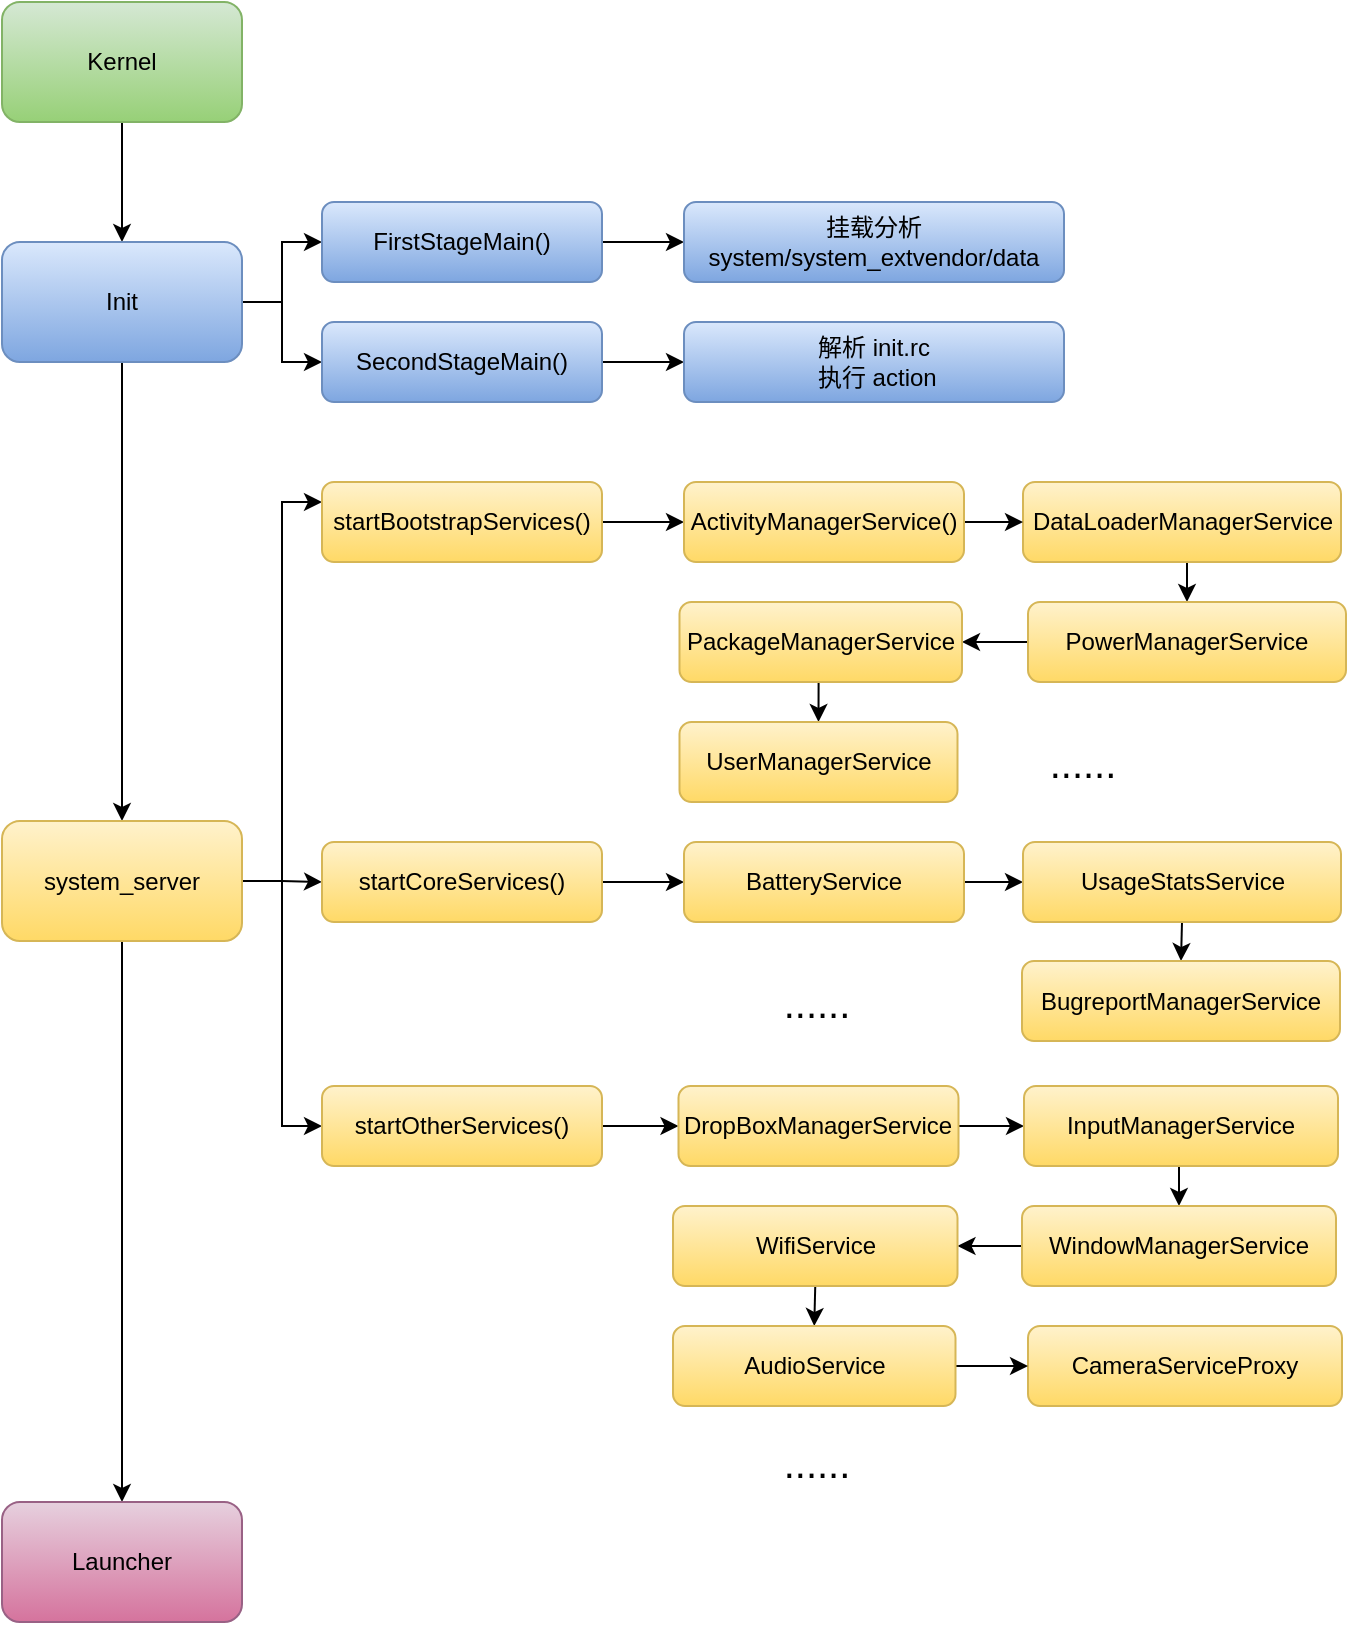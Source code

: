 <mxfile version="20.0.3" type="device"><diagram id="GAqKaMnmD69LcRUVEjX2" name="Page-1"><mxGraphModel dx="1662" dy="808" grid="1" gridSize="10" guides="1" tooltips="1" connect="1" arrows="1" fold="1" page="1" pageScale="1" pageWidth="827" pageHeight="1169" math="0" shadow="0"><root><mxCell id="0"/><mxCell id="1" parent="0"/><mxCell id="Jlh5wLQ5LgzdH3VLCjRX-4" value="" style="edgeStyle=orthogonalEdgeStyle;rounded=0;orthogonalLoop=1;jettySize=auto;html=1;" parent="1" source="Jlh5wLQ5LgzdH3VLCjRX-1" target="Jlh5wLQ5LgzdH3VLCjRX-3" edge="1"><mxGeometry relative="1" as="geometry"/></mxCell><mxCell id="Jlh5wLQ5LgzdH3VLCjRX-1" value="Kernel" style="rounded=1;whiteSpace=wrap;html=1;fillColor=#d5e8d4;strokeColor=#82b366;gradientColor=#97d077;" parent="1" vertex="1"><mxGeometry x="120" y="60" width="120" height="60" as="geometry"/></mxCell><mxCell id="Jlh5wLQ5LgzdH3VLCjRX-6" value="" style="edgeStyle=orthogonalEdgeStyle;rounded=0;orthogonalLoop=1;jettySize=auto;html=1;" parent="1" source="Jlh5wLQ5LgzdH3VLCjRX-3" target="Jlh5wLQ5LgzdH3VLCjRX-5" edge="1"><mxGeometry relative="1" as="geometry"/></mxCell><mxCell id="Jlh5wLQ5LgzdH3VLCjRX-14" style="edgeStyle=orthogonalEdgeStyle;rounded=0;orthogonalLoop=1;jettySize=auto;html=1;exitX=1;exitY=0.5;exitDx=0;exitDy=0;entryX=0;entryY=0.5;entryDx=0;entryDy=0;" parent="1" source="Jlh5wLQ5LgzdH3VLCjRX-3" target="Jlh5wLQ5LgzdH3VLCjRX-10" edge="1"><mxGeometry relative="1" as="geometry"/></mxCell><mxCell id="Jlh5wLQ5LgzdH3VLCjRX-17" style="edgeStyle=orthogonalEdgeStyle;rounded=0;orthogonalLoop=1;jettySize=auto;html=1;exitX=1;exitY=0.5;exitDx=0;exitDy=0;entryX=0;entryY=0.5;entryDx=0;entryDy=0;" parent="1" source="Jlh5wLQ5LgzdH3VLCjRX-3" target="Jlh5wLQ5LgzdH3VLCjRX-16" edge="1"><mxGeometry relative="1" as="geometry"/></mxCell><mxCell id="Jlh5wLQ5LgzdH3VLCjRX-3" value="Init" style="rounded=1;whiteSpace=wrap;html=1;fillColor=#dae8fc;gradientColor=#7ea6e0;strokeColor=#6c8ebf;" parent="1" vertex="1"><mxGeometry x="120" y="180" width="120" height="60" as="geometry"/></mxCell><mxCell id="Jlh5wLQ5LgzdH3VLCjRX-8" value="" style="edgeStyle=orthogonalEdgeStyle;rounded=0;orthogonalLoop=1;jettySize=auto;html=1;" parent="1" source="Jlh5wLQ5LgzdH3VLCjRX-5" target="Jlh5wLQ5LgzdH3VLCjRX-7" edge="1"><mxGeometry relative="1" as="geometry"/></mxCell><mxCell id="A76SbFLVLGR3nJ9C00Uu-38" value="" style="edgeStyle=orthogonalEdgeStyle;rounded=0;orthogonalLoop=1;jettySize=auto;html=1;fontSize=20;" parent="1" source="Jlh5wLQ5LgzdH3VLCjRX-5" target="Jlh5wLQ5LgzdH3VLCjRX-23" edge="1"><mxGeometry relative="1" as="geometry"/></mxCell><mxCell id="A76SbFLVLGR3nJ9C00Uu-39" style="edgeStyle=orthogonalEdgeStyle;rounded=0;orthogonalLoop=1;jettySize=auto;html=1;exitX=1;exitY=0.5;exitDx=0;exitDy=0;entryX=0;entryY=0.25;entryDx=0;entryDy=0;fontSize=20;" parent="1" source="Jlh5wLQ5LgzdH3VLCjRX-5" target="Jlh5wLQ5LgzdH3VLCjRX-22" edge="1"><mxGeometry relative="1" as="geometry"/></mxCell><mxCell id="A76SbFLVLGR3nJ9C00Uu-41" style="edgeStyle=orthogonalEdgeStyle;rounded=0;orthogonalLoop=1;jettySize=auto;html=1;exitX=1;exitY=0.5;exitDx=0;exitDy=0;entryX=0;entryY=0.5;entryDx=0;entryDy=0;fontSize=20;" parent="1" source="Jlh5wLQ5LgzdH3VLCjRX-5" target="Jlh5wLQ5LgzdH3VLCjRX-24" edge="1"><mxGeometry relative="1" as="geometry"/></mxCell><mxCell id="Jlh5wLQ5LgzdH3VLCjRX-5" value="system_server" style="rounded=1;whiteSpace=wrap;html=1;fillColor=#fff2cc;gradientColor=#ffd966;strokeColor=#d6b656;" parent="1" vertex="1"><mxGeometry x="120" y="469.5" width="120" height="60" as="geometry"/></mxCell><mxCell id="Jlh5wLQ5LgzdH3VLCjRX-7" value="Launcher" style="rounded=1;whiteSpace=wrap;html=1;fillColor=#e6d0de;gradientColor=#d5739d;strokeColor=#996185;" parent="1" vertex="1"><mxGeometry x="120" y="810" width="120" height="60" as="geometry"/></mxCell><mxCell id="Jlh5wLQ5LgzdH3VLCjRX-19" value="" style="edgeStyle=orthogonalEdgeStyle;rounded=0;orthogonalLoop=1;jettySize=auto;html=1;" parent="1" source="Jlh5wLQ5LgzdH3VLCjRX-10" target="Jlh5wLQ5LgzdH3VLCjRX-18" edge="1"><mxGeometry relative="1" as="geometry"/></mxCell><mxCell id="Jlh5wLQ5LgzdH3VLCjRX-10" value="FirstStageMain()" style="rounded=1;whiteSpace=wrap;html=1;fillColor=#dae8fc;gradientColor=#7ea6e0;strokeColor=#6c8ebf;" parent="1" vertex="1"><mxGeometry x="280" y="160" width="140" height="40" as="geometry"/></mxCell><mxCell id="Jlh5wLQ5LgzdH3VLCjRX-21" value="" style="edgeStyle=orthogonalEdgeStyle;rounded=0;orthogonalLoop=1;jettySize=auto;html=1;" parent="1" source="Jlh5wLQ5LgzdH3VLCjRX-16" target="Jlh5wLQ5LgzdH3VLCjRX-20" edge="1"><mxGeometry relative="1" as="geometry"/></mxCell><mxCell id="Jlh5wLQ5LgzdH3VLCjRX-16" value="SecondStageMain()" style="rounded=1;whiteSpace=wrap;html=1;fillColor=#dae8fc;gradientColor=#7ea6e0;strokeColor=#6c8ebf;" parent="1" vertex="1"><mxGeometry x="280" y="220" width="140" height="40" as="geometry"/></mxCell><mxCell id="Jlh5wLQ5LgzdH3VLCjRX-18" value="挂载分析&lt;br&gt;system/system_extvendor/data" style="rounded=1;whiteSpace=wrap;html=1;fillColor=#dae8fc;gradientColor=#7ea6e0;strokeColor=#6c8ebf;" parent="1" vertex="1"><mxGeometry x="461" y="160" width="190" height="40" as="geometry"/></mxCell><mxCell id="Jlh5wLQ5LgzdH3VLCjRX-20" value="解析 init.rc&lt;br&gt;&amp;nbsp;执行 action" style="rounded=1;whiteSpace=wrap;html=1;fillColor=#dae8fc;gradientColor=#7ea6e0;strokeColor=#6c8ebf;" parent="1" vertex="1"><mxGeometry x="461" y="220" width="190" height="40" as="geometry"/></mxCell><mxCell id="Jlh5wLQ5LgzdH3VLCjRX-41" value="" style="edgeStyle=orthogonalEdgeStyle;rounded=0;orthogonalLoop=1;jettySize=auto;html=1;" parent="1" source="Jlh5wLQ5LgzdH3VLCjRX-22" target="Jlh5wLQ5LgzdH3VLCjRX-40" edge="1"><mxGeometry relative="1" as="geometry"/></mxCell><mxCell id="Jlh5wLQ5LgzdH3VLCjRX-22" value="startBootstrapServices()" style="rounded=1;whiteSpace=wrap;html=1;fillColor=#fff2cc;gradientColor=#ffd966;strokeColor=#d6b656;" parent="1" vertex="1"><mxGeometry x="280" y="300" width="140" height="40" as="geometry"/></mxCell><mxCell id="Jlh5wLQ5LgzdH3VLCjRX-36" value="" style="edgeStyle=orthogonalEdgeStyle;rounded=0;orthogonalLoop=1;jettySize=auto;html=1;" parent="1" source="Jlh5wLQ5LgzdH3VLCjRX-23" target="Jlh5wLQ5LgzdH3VLCjRX-35" edge="1"><mxGeometry relative="1" as="geometry"/></mxCell><mxCell id="Jlh5wLQ5LgzdH3VLCjRX-23" value="startCoreServices()" style="rounded=1;whiteSpace=wrap;html=1;fillColor=#fff2cc;gradientColor=#ffd966;strokeColor=#d6b656;" parent="1" vertex="1"><mxGeometry x="280" y="480" width="140" height="40" as="geometry"/></mxCell><mxCell id="A76SbFLVLGR3nJ9C00Uu-34" value="" style="edgeStyle=orthogonalEdgeStyle;rounded=0;orthogonalLoop=1;jettySize=auto;html=1;" parent="1" source="Jlh5wLQ5LgzdH3VLCjRX-24" target="A76SbFLVLGR3nJ9C00Uu-1" edge="1"><mxGeometry relative="1" as="geometry"/></mxCell><mxCell id="Jlh5wLQ5LgzdH3VLCjRX-24" value="startOtherServices()" style="rounded=1;whiteSpace=wrap;html=1;fillColor=#fff2cc;gradientColor=#ffd966;strokeColor=#d6b656;" parent="1" vertex="1"><mxGeometry x="280" y="602" width="140" height="40" as="geometry"/></mxCell><mxCell id="A76SbFLVLGR3nJ9C00Uu-23" style="edgeStyle=orthogonalEdgeStyle;rounded=0;orthogonalLoop=1;jettySize=auto;html=1;exitX=0.5;exitY=1;exitDx=0;exitDy=0;entryX=0.5;entryY=0;entryDx=0;entryDy=0;" parent="1" source="Jlh5wLQ5LgzdH3VLCjRX-27" target="Jlh5wLQ5LgzdH3VLCjRX-30" edge="1"><mxGeometry relative="1" as="geometry"/></mxCell><mxCell id="Jlh5wLQ5LgzdH3VLCjRX-27" value="&lt;span style=&quot;text-align: left;&quot;&gt;DataLoaderManagerService&lt;/span&gt;" style="rounded=1;whiteSpace=wrap;html=1;fillColor=#fff2cc;gradientColor=#ffd966;strokeColor=#d6b656;" parent="1" vertex="1"><mxGeometry x="630.5" y="300" width="159" height="40" as="geometry"/></mxCell><mxCell id="A76SbFLVLGR3nJ9C00Uu-24" style="edgeStyle=orthogonalEdgeStyle;rounded=0;orthogonalLoop=1;jettySize=auto;html=1;exitX=0;exitY=0.5;exitDx=0;exitDy=0;entryX=1;entryY=0.5;entryDx=0;entryDy=0;" parent="1" source="Jlh5wLQ5LgzdH3VLCjRX-30" target="Jlh5wLQ5LgzdH3VLCjRX-32" edge="1"><mxGeometry relative="1" as="geometry"/></mxCell><mxCell id="Jlh5wLQ5LgzdH3VLCjRX-30" value="&lt;span style=&quot;text-align: left;&quot;&gt;PowerManagerService&lt;/span&gt;" style="rounded=1;whiteSpace=wrap;html=1;fillColor=#fff2cc;gradientColor=#ffd966;strokeColor=#d6b656;" parent="1" vertex="1"><mxGeometry x="633" y="360" width="159" height="40" as="geometry"/></mxCell><mxCell id="A76SbFLVLGR3nJ9C00Uu-25" style="edgeStyle=orthogonalEdgeStyle;rounded=0;orthogonalLoop=1;jettySize=auto;html=1;exitX=0.5;exitY=1;exitDx=0;exitDy=0;entryX=0.5;entryY=0;entryDx=0;entryDy=0;" parent="1" source="Jlh5wLQ5LgzdH3VLCjRX-32" target="Jlh5wLQ5LgzdH3VLCjRX-48" edge="1"><mxGeometry relative="1" as="geometry"/></mxCell><mxCell id="Jlh5wLQ5LgzdH3VLCjRX-32" value="&lt;div style=&quot;text-align: left;&quot;&gt;&lt;span style=&quot;background-color: initial;&quot;&gt;PackageManagerService&lt;/span&gt;&lt;/div&gt;" style="rounded=1;whiteSpace=wrap;html=1;fillColor=#fff2cc;gradientColor=#ffd966;strokeColor=#d6b656;" parent="1" vertex="1"><mxGeometry x="458.75" y="360" width="141.25" height="40" as="geometry"/></mxCell><mxCell id="A76SbFLVLGR3nJ9C00Uu-27" style="edgeStyle=orthogonalEdgeStyle;rounded=0;orthogonalLoop=1;jettySize=auto;html=1;exitX=1;exitY=0.5;exitDx=0;exitDy=0;entryX=0;entryY=0.5;entryDx=0;entryDy=0;" parent="1" source="Jlh5wLQ5LgzdH3VLCjRX-35" target="Jlh5wLQ5LgzdH3VLCjRX-37" edge="1"><mxGeometry relative="1" as="geometry"/></mxCell><mxCell id="Jlh5wLQ5LgzdH3VLCjRX-35" value="BatteryService" style="rounded=1;whiteSpace=wrap;html=1;fillColor=#fff2cc;gradientColor=#ffd966;strokeColor=#d6b656;" parent="1" vertex="1"><mxGeometry x="461" y="480" width="140" height="40" as="geometry"/></mxCell><mxCell id="A76SbFLVLGR3nJ9C00Uu-29" style="edgeStyle=orthogonalEdgeStyle;rounded=0;orthogonalLoop=1;jettySize=auto;html=1;exitX=0.5;exitY=1;exitDx=0;exitDy=0;entryX=0.5;entryY=0;entryDx=0;entryDy=0;" parent="1" source="Jlh5wLQ5LgzdH3VLCjRX-37" target="Jlh5wLQ5LgzdH3VLCjRX-49" edge="1"><mxGeometry relative="1" as="geometry"/></mxCell><mxCell id="Jlh5wLQ5LgzdH3VLCjRX-37" value="UsageStatsService" style="rounded=1;whiteSpace=wrap;html=1;fillColor=#fff2cc;gradientColor=#ffd966;strokeColor=#d6b656;" parent="1" vertex="1"><mxGeometry x="630.5" y="480" width="159" height="40" as="geometry"/></mxCell><mxCell id="Jlh5wLQ5LgzdH3VLCjRX-42" value="" style="edgeStyle=orthogonalEdgeStyle;rounded=0;orthogonalLoop=1;jettySize=auto;html=1;" parent="1" source="Jlh5wLQ5LgzdH3VLCjRX-40" target="Jlh5wLQ5LgzdH3VLCjRX-27" edge="1"><mxGeometry relative="1" as="geometry"/></mxCell><mxCell id="Jlh5wLQ5LgzdH3VLCjRX-40" value="ActivityManagerService()" style="rounded=1;whiteSpace=wrap;html=1;fillColor=#fff2cc;gradientColor=#ffd966;strokeColor=#d6b656;" parent="1" vertex="1"><mxGeometry x="461" y="300" width="140" height="40" as="geometry"/></mxCell><mxCell id="Jlh5wLQ5LgzdH3VLCjRX-48" value="&lt;span style=&quot;text-align: left;&quot;&gt;UserManagerService&lt;/span&gt;" style="rounded=1;whiteSpace=wrap;html=1;fillColor=#fff2cc;gradientColor=#ffd966;strokeColor=#d6b656;" parent="1" vertex="1"><mxGeometry x="458.75" y="420" width="139" height="40" as="geometry"/></mxCell><mxCell id="Jlh5wLQ5LgzdH3VLCjRX-49" value="BugreportManagerService" style="rounded=1;whiteSpace=wrap;html=1;fillColor=#fff2cc;gradientColor=#ffd966;strokeColor=#d6b656;" parent="1" vertex="1"><mxGeometry x="630" y="539.5" width="159" height="40" as="geometry"/></mxCell><mxCell id="A76SbFLVLGR3nJ9C00Uu-6" value="" style="edgeStyle=orthogonalEdgeStyle;rounded=0;orthogonalLoop=1;jettySize=auto;html=1;" parent="1" source="A76SbFLVLGR3nJ9C00Uu-1" target="A76SbFLVLGR3nJ9C00Uu-5" edge="1"><mxGeometry relative="1" as="geometry"/></mxCell><mxCell id="A76SbFLVLGR3nJ9C00Uu-1" value="DropBoxManagerService" style="rounded=1;whiteSpace=wrap;html=1;fillColor=#fff2cc;gradientColor=#ffd966;strokeColor=#d6b656;" parent="1" vertex="1"><mxGeometry x="458.25" y="602" width="140" height="40" as="geometry"/></mxCell><mxCell id="A76SbFLVLGR3nJ9C00Uu-30" style="edgeStyle=orthogonalEdgeStyle;rounded=0;orthogonalLoop=1;jettySize=auto;html=1;exitX=0.5;exitY=1;exitDx=0;exitDy=0;entryX=0.5;entryY=0;entryDx=0;entryDy=0;" parent="1" source="A76SbFLVLGR3nJ9C00Uu-5" target="A76SbFLVLGR3nJ9C00Uu-7" edge="1"><mxGeometry relative="1" as="geometry"/></mxCell><mxCell id="A76SbFLVLGR3nJ9C00Uu-5" value="InputManagerService" style="rounded=1;whiteSpace=wrap;html=1;fillColor=#fff2cc;gradientColor=#ffd966;strokeColor=#d6b656;" parent="1" vertex="1"><mxGeometry x="631" y="602" width="157" height="40" as="geometry"/></mxCell><mxCell id="A76SbFLVLGR3nJ9C00Uu-31" value="" style="edgeStyle=orthogonalEdgeStyle;rounded=0;orthogonalLoop=1;jettySize=auto;html=1;" parent="1" source="A76SbFLVLGR3nJ9C00Uu-7" target="A76SbFLVLGR3nJ9C00Uu-9" edge="1"><mxGeometry relative="1" as="geometry"/></mxCell><mxCell id="A76SbFLVLGR3nJ9C00Uu-7" value="WindowManagerService" style="rounded=1;whiteSpace=wrap;html=1;fillColor=#fff2cc;gradientColor=#ffd966;strokeColor=#d6b656;" parent="1" vertex="1"><mxGeometry x="630" y="662" width="157" height="40" as="geometry"/></mxCell><mxCell id="A76SbFLVLGR3nJ9C00Uu-32" style="edgeStyle=orthogonalEdgeStyle;rounded=0;orthogonalLoop=1;jettySize=auto;html=1;exitX=0.5;exitY=1;exitDx=0;exitDy=0;entryX=0.5;entryY=0;entryDx=0;entryDy=0;" parent="1" source="A76SbFLVLGR3nJ9C00Uu-9" target="A76SbFLVLGR3nJ9C00Uu-14" edge="1"><mxGeometry relative="1" as="geometry"/></mxCell><mxCell id="A76SbFLVLGR3nJ9C00Uu-9" value="WifiService" style="rounded=1;whiteSpace=wrap;html=1;fillColor=#fff2cc;gradientColor=#ffd966;strokeColor=#d6b656;" parent="1" vertex="1"><mxGeometry x="455.5" y="662" width="142.25" height="40" as="geometry"/></mxCell><mxCell id="A76SbFLVLGR3nJ9C00Uu-13" value="CameraServiceProxy" style="rounded=1;whiteSpace=wrap;html=1;fillColor=#fff2cc;gradientColor=#ffd966;strokeColor=#d6b656;" parent="1" vertex="1"><mxGeometry x="633" y="722" width="157" height="40" as="geometry"/></mxCell><mxCell id="A76SbFLVLGR3nJ9C00Uu-33" style="edgeStyle=orthogonalEdgeStyle;rounded=0;orthogonalLoop=1;jettySize=auto;html=1;exitX=1;exitY=0.5;exitDx=0;exitDy=0;entryX=0;entryY=0.5;entryDx=0;entryDy=0;" parent="1" source="A76SbFLVLGR3nJ9C00Uu-14" target="A76SbFLVLGR3nJ9C00Uu-13" edge="1"><mxGeometry relative="1" as="geometry"/></mxCell><mxCell id="A76SbFLVLGR3nJ9C00Uu-14" value="AudioService" style="rounded=1;whiteSpace=wrap;html=1;fillColor=#fff2cc;gradientColor=#ffd966;strokeColor=#d6b656;" parent="1" vertex="1"><mxGeometry x="455.5" y="722" width="141.25" height="40" as="geometry"/></mxCell><mxCell id="A76SbFLVLGR3nJ9C00Uu-35" value="&lt;font style=&quot;font-size: 20px;&quot;&gt;......&lt;/font&gt;" style="text;html=1;align=center;verticalAlign=middle;resizable=0;points=[];autosize=1;strokeColor=none;fillColor=none;" parent="1" vertex="1"><mxGeometry x="630" y="420" width="60" height="40" as="geometry"/></mxCell><mxCell id="A76SbFLVLGR3nJ9C00Uu-36" value="&lt;font style=&quot;font-size: 20px;&quot;&gt;......&lt;/font&gt;" style="text;html=1;align=center;verticalAlign=middle;resizable=0;points=[];autosize=1;strokeColor=none;fillColor=none;" parent="1" vertex="1"><mxGeometry x="496.63" y="539.5" width="60" height="40" as="geometry"/></mxCell><mxCell id="A76SbFLVLGR3nJ9C00Uu-37" value="&lt;font style=&quot;font-size: 20px;&quot;&gt;......&lt;/font&gt;" style="text;html=1;align=center;verticalAlign=middle;resizable=0;points=[];autosize=1;strokeColor=none;fillColor=none;" parent="1" vertex="1"><mxGeometry x="496.63" y="770" width="60" height="40" as="geometry"/></mxCell></root></mxGraphModel></diagram></mxfile>